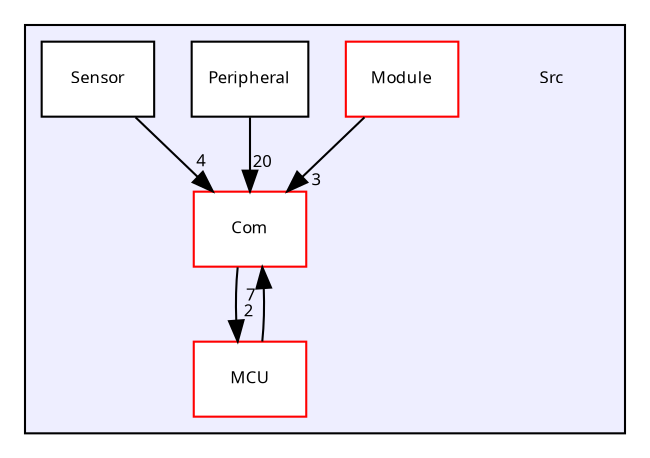 digraph "Src" {
  compound=true
  node [ fontsize="8", fontname="Sans"];
  edge [ labelfontsize="8", labelfontname="Sans"];
  subgraph clusterdir_413f4e031a85da0d68269c6fd2f76e1c {
    graph [ bgcolor="#eeeeff", pencolor="black", label="" URL="dir_413f4e031a85da0d68269c6fd2f76e1c.html"];
    dir_413f4e031a85da0d68269c6fd2f76e1c [shape=plaintext label="Src"];
    dir_bd6076192d431881978bb9a63bffcd65 [shape=box label="Com" color="red" fillcolor="white" style="filled" URL="dir_bd6076192d431881978bb9a63bffcd65.html"];
    dir_9c07b6f6cc004f3a3b80dfa585542b38 [shape=box label="MCU" color="red" fillcolor="white" style="filled" URL="dir_9c07b6f6cc004f3a3b80dfa585542b38.html"];
    dir_a66f30b86b8bcc429b3175f700e00737 [shape=box label="Module" color="red" fillcolor="white" style="filled" URL="dir_a66f30b86b8bcc429b3175f700e00737.html"];
    dir_9d19931e8a62fc8e40ff785eef64c7fb [shape=box label="Peripheral" color="black" fillcolor="white" style="filled" URL="dir_9d19931e8a62fc8e40ff785eef64c7fb.html"];
    dir_a089863237f4ea998db639b1a742fe18 [shape=box label="Sensor" color="black" fillcolor="white" style="filled" URL="dir_a089863237f4ea998db639b1a742fe18.html"];
  }
  dir_9d19931e8a62fc8e40ff785eef64c7fb->dir_bd6076192d431881978bb9a63bffcd65 [headlabel="20", labeldistance=1.5 headhref="dir_000037_000001.html"];
  dir_a66f30b86b8bcc429b3175f700e00737->dir_bd6076192d431881978bb9a63bffcd65 [headlabel="3", labeldistance=1.5 headhref="dir_000024_000001.html"];
  dir_9c07b6f6cc004f3a3b80dfa585542b38->dir_bd6076192d431881978bb9a63bffcd65 [headlabel="7", labeldistance=1.5 headhref="dir_000026_000001.html"];
  dir_bd6076192d431881978bb9a63bffcd65->dir_9c07b6f6cc004f3a3b80dfa585542b38 [headlabel="2", labeldistance=1.5 headhref="dir_000001_000026.html"];
  dir_a089863237f4ea998db639b1a742fe18->dir_bd6076192d431881978bb9a63bffcd65 [headlabel="4", labeldistance=1.5 headhref="dir_000038_000001.html"];
}
